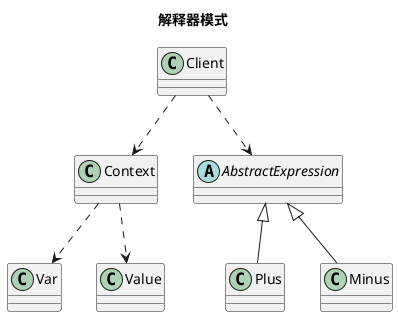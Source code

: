 @startuml
title 解释器模式

class Var
class Value

class Context

Context ..> Var
Context ..> Value


abstract class AbstractExpression

class Plus extends AbstractExpression

class Minus extends AbstractExpression

class Client

Client ..> AbstractExpression
Client ..> Context

@enduml